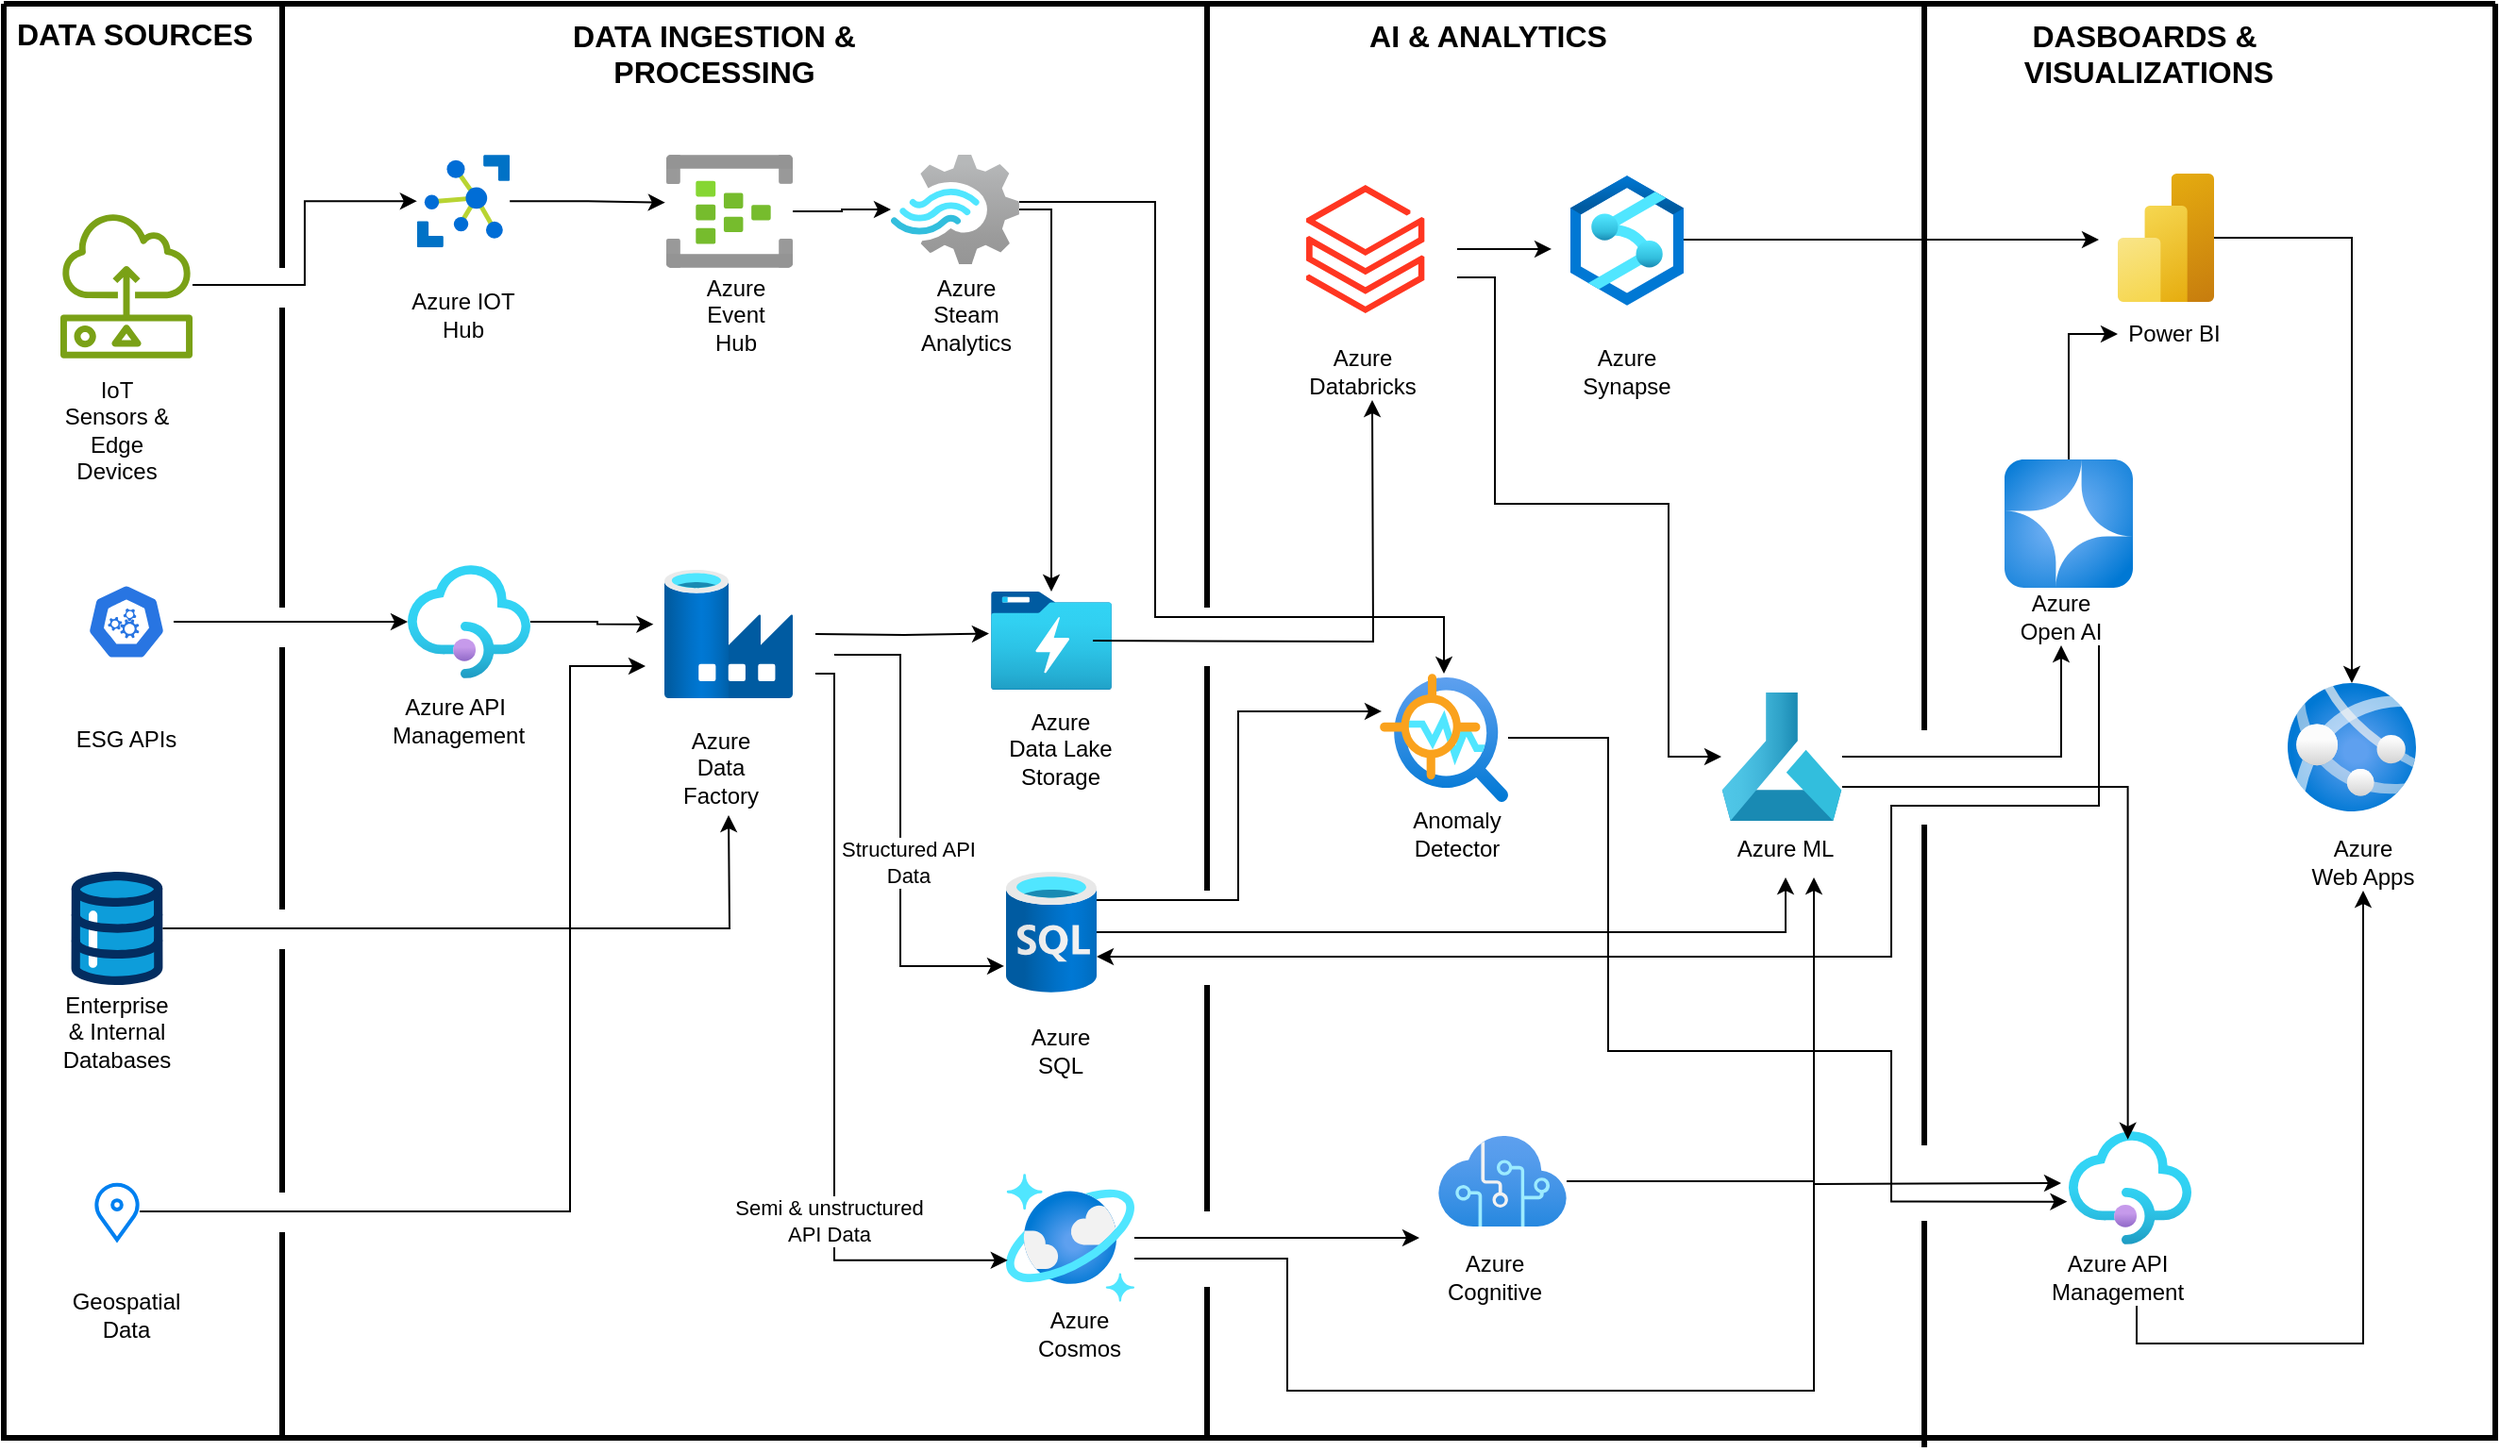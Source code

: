 <mxfile version="26.0.10">
  <diagram id="2f404044-711c-603c-8f00-f6bb4c023d3c" name="Page-1">
    <mxGraphModel dx="1960" dy="978" grid="1" gridSize="10" guides="1" tooltips="1" connect="1" arrows="1" fold="1" page="1" pageScale="1" pageWidth="827" pageHeight="1169" background="none" math="0" shadow="0">
      <root>
        <mxCell id="0" />
        <mxCell id="1" parent="0" />
        <mxCell id="nAowUgFZZCZa8e_7j0hr-587" value="" style="group" vertex="1" connectable="0" parent="1">
          <mxGeometry x="170" y="205" width="1320" height="760" as="geometry" />
        </mxCell>
        <mxCell id="63" value="" style="swimlane;shadow=0;align=right;startSize=0;collapsible=0;strokeWidth=3;labelBackgroundColor=none;" parent="nAowUgFZZCZa8e_7j0hr-587" vertex="1">
          <mxGeometry width="1320" height="760" as="geometry" />
        </mxCell>
        <mxCell id="322" style="edgeStyle=orthogonalEdgeStyle;rounded=0;html=1;labelBackgroundColor=none;startArrow=classic;startFill=1;startSize=4;endArrow=classic;endFill=1;endSize=4;jettySize=auto;orthogonalLoop=1;strokeWidth=2;fontSize=12;fontColor=default;entryX=1;entryY=0.25;" parent="63" target="296" edge="1">
          <mxGeometry relative="1" as="geometry">
            <Array as="points">
              <mxPoint x="465" y="37" />
              <mxPoint x="935" y="37" />
              <mxPoint x="935" y="299" />
            </Array>
            <mxPoint x="465" y="333.639" as="sourcePoint" />
          </mxGeometry>
        </mxCell>
        <mxCell id="102" value="DATA SOURCES" style="text;html=1;align=left;verticalAlign=top;shadow=0;dashed=0;strokeColor=none;fillColor=none;labelBackgroundColor=none;fontStyle=1;fontSize=16;spacingLeft=5;" parent="63" vertex="1">
          <mxGeometry width="120" height="20" as="geometry" />
        </mxCell>
        <mxCell id="nAowUgFZZCZa8e_7j0hr-443" value="" style="group" vertex="1" connectable="0" parent="63">
          <mxGeometry x="30" y="460" width="60" height="100" as="geometry" />
        </mxCell>
        <mxCell id="nAowUgFZZCZa8e_7j0hr-440" value="" style="verticalLabelPosition=bottom;aspect=fixed;html=1;shape=mxgraph.salesforce.data;" vertex="1" parent="nAowUgFZZCZa8e_7j0hr-443">
          <mxGeometry x="5.7" width="48.6" height="60" as="geometry" />
        </mxCell>
        <mxCell id="nAowUgFZZCZa8e_7j0hr-441" value="Enterprise &amp;amp; Internal Databases" style="text;html=1;align=center;verticalAlign=middle;whiteSpace=wrap;rounded=0;" vertex="1" parent="nAowUgFZZCZa8e_7j0hr-443">
          <mxGeometry y="70" width="60" height="30" as="geometry" />
        </mxCell>
        <mxCell id="nAowUgFZZCZa8e_7j0hr-445" value="" style="group" vertex="1" connectable="0" parent="63">
          <mxGeometry x="35" y="267.5" width="60" height="97.5" as="geometry" />
        </mxCell>
        <mxCell id="nAowUgFZZCZa8e_7j0hr-453" value="" style="group" vertex="1" connectable="0" parent="nAowUgFZZCZa8e_7j0hr-445">
          <mxGeometry width="60" height="97.5" as="geometry" />
        </mxCell>
        <mxCell id="nAowUgFZZCZa8e_7j0hr-465" value="" style="group" vertex="1" connectable="0" parent="nAowUgFZZCZa8e_7j0hr-453">
          <mxGeometry y="40" width="60" height="97.5" as="geometry" />
        </mxCell>
        <mxCell id="nAowUgFZZCZa8e_7j0hr-437" value="" style="aspect=fixed;sketch=0;html=1;dashed=0;whitespace=wrap;verticalLabelPosition=bottom;verticalAlign=top;fillColor=#2875E2;strokeColor=#ffffff;points=[[0.005,0.63,0],[0.1,0.2,0],[0.9,0.2,0],[0.5,0,0],[0.995,0.63,0],[0.72,0.99,0],[0.5,1,0],[0.28,0.99,0]];shape=mxgraph.kubernetes.icon2;prIcon=api;container=1;" vertex="1" collapsed="1" parent="nAowUgFZZCZa8e_7j0hr-465">
          <mxGeometry x="5" width="50" height="40" as="geometry">
            <mxRectangle x="5" width="50" height="48" as="alternateBounds" />
          </mxGeometry>
        </mxCell>
        <mxCell id="nAowUgFZZCZa8e_7j0hr-439" value="ESG APIs" style="text;html=1;align=center;verticalAlign=middle;whiteSpace=wrap;rounded=0;" vertex="1" parent="nAowUgFZZCZa8e_7j0hr-465">
          <mxGeometry y="67.5" width="60" height="30" as="geometry" />
        </mxCell>
        <mxCell id="nAowUgFZZCZa8e_7j0hr-454" value="" style="group" vertex="1" connectable="0" parent="63">
          <mxGeometry x="30" y="110" width="70" height="131" as="geometry" />
        </mxCell>
        <mxCell id="nAowUgFZZCZa8e_7j0hr-435" value="" style="sketch=0;outlineConnect=0;fontColor=#232F3E;gradientColor=none;fillColor=#7AA116;strokeColor=none;dashed=0;verticalLabelPosition=bottom;verticalAlign=top;align=center;html=1;fontSize=12;fontStyle=0;aspect=fixed;pointerEvents=1;shape=mxgraph.aws4.sensor;" vertex="1" parent="nAowUgFZZCZa8e_7j0hr-454">
          <mxGeometry width="70" height="78" as="geometry" />
        </mxCell>
        <mxCell id="nAowUgFZZCZa8e_7j0hr-436" value="IoT Sensors &amp;amp; Edge Devices" style="text;html=1;align=center;verticalAlign=middle;whiteSpace=wrap;rounded=0;" vertex="1" parent="nAowUgFZZCZa8e_7j0hr-454">
          <mxGeometry y="101" width="60" height="30" as="geometry" />
        </mxCell>
        <mxCell id="nAowUgFZZCZa8e_7j0hr-461" value="" style="group" vertex="1" connectable="0" parent="63">
          <mxGeometry x="35" y="625" width="60" height="85" as="geometry" />
        </mxCell>
        <mxCell id="nAowUgFZZCZa8e_7j0hr-459" value="" style="html=1;verticalLabelPosition=bottom;align=center;labelBackgroundColor=#ffffff;verticalAlign=top;strokeWidth=2;strokeColor=#0080F0;shadow=0;dashed=0;shape=mxgraph.ios7.icons.location;" vertex="1" parent="nAowUgFZZCZa8e_7j0hr-461">
          <mxGeometry x="13" width="24" height="30" as="geometry" />
        </mxCell>
        <mxCell id="nAowUgFZZCZa8e_7j0hr-460" value="Geospatial Data" style="text;html=1;align=center;verticalAlign=middle;whiteSpace=wrap;rounded=0;" vertex="1" parent="nAowUgFZZCZa8e_7j0hr-461">
          <mxGeometry y="55" width="60" height="30" as="geometry" />
        </mxCell>
        <mxCell id="nAowUgFZZCZa8e_7j0hr-471" value="" style="group" vertex="1" connectable="0" parent="63">
          <mxGeometry x="214" y="80" width="59" height="100" as="geometry" />
        </mxCell>
        <mxCell id="nAowUgFZZCZa8e_7j0hr-468" value="" style="image;sketch=0;aspect=fixed;html=1;points=[];align=center;fontSize=12;image=img/lib/mscae/Azure_IoT_Hub.svg;" vertex="1" parent="nAowUgFZZCZa8e_7j0hr-471">
          <mxGeometry x="4.917" width="49.167" height="49.167" as="geometry" />
        </mxCell>
        <mxCell id="nAowUgFZZCZa8e_7j0hr-470" value="Azure IOT Hub" style="text;html=1;align=center;verticalAlign=middle;whiteSpace=wrap;rounded=0;" vertex="1" parent="nAowUgFZZCZa8e_7j0hr-471">
          <mxGeometry y="70" width="59" height="30" as="geometry" />
        </mxCell>
        <mxCell id="nAowUgFZZCZa8e_7j0hr-472" style="edgeStyle=orthogonalEdgeStyle;rounded=0;orthogonalLoop=1;jettySize=auto;html=1;" edge="1" parent="63" source="nAowUgFZZCZa8e_7j0hr-435" target="nAowUgFZZCZa8e_7j0hr-468">
          <mxGeometry relative="1" as="geometry" />
        </mxCell>
        <mxCell id="nAowUgFZZCZa8e_7j0hr-473" value="DATA INGESTION &amp;amp;&lt;div&gt;PROCESSING&lt;/div&gt;" style="text;html=1;align=center;verticalAlign=top;shadow=0;dashed=0;strokeColor=none;fillColor=none;labelBackgroundColor=none;fontStyle=1;fontSize=16;spacingLeft=5;" vertex="1" parent="63">
          <mxGeometry x="313.5" y="1" width="120" height="30" as="geometry" />
        </mxCell>
        <mxCell id="nAowUgFZZCZa8e_7j0hr-474" value="" style="image;aspect=fixed;html=1;points=[];align=center;fontSize=12;image=img/lib/azure2/app_services/API_Management_Services.svg;" vertex="1" parent="63">
          <mxGeometry x="214" y="297.5" width="65" height="60" as="geometry" />
        </mxCell>
        <mxCell id="nAowUgFZZCZa8e_7j0hr-475" value="Azure API&amp;nbsp;&lt;div&gt;Management&lt;/div&gt;" style="text;html=1;align=center;verticalAlign=middle;whiteSpace=wrap;rounded=0;" vertex="1" parent="63">
          <mxGeometry x="210.5" y="365" width="60" height="30" as="geometry" />
        </mxCell>
        <mxCell id="nAowUgFZZCZa8e_7j0hr-477" style="edgeStyle=orthogonalEdgeStyle;rounded=0;orthogonalLoop=1;jettySize=auto;html=1;" edge="1" parent="63" source="nAowUgFZZCZa8e_7j0hr-437" target="nAowUgFZZCZa8e_7j0hr-474">
          <mxGeometry relative="1" as="geometry" />
        </mxCell>
        <mxCell id="nAowUgFZZCZa8e_7j0hr-480" value="" style="group" vertex="1" connectable="0" parent="63">
          <mxGeometry x="350" y="300" width="68" height="120" as="geometry" />
        </mxCell>
        <mxCell id="nAowUgFZZCZa8e_7j0hr-478" value="" style="image;aspect=fixed;html=1;points=[];align=center;fontSize=12;image=img/lib/azure2/databases/Data_Factory.svg;" vertex="1" parent="nAowUgFZZCZa8e_7j0hr-480">
          <mxGeometry width="68" height="68" as="geometry" />
        </mxCell>
        <mxCell id="nAowUgFZZCZa8e_7j0hr-479" value="Azure&lt;div&gt;Data Factory&lt;/div&gt;" style="text;html=1;align=center;verticalAlign=middle;whiteSpace=wrap;rounded=0;" vertex="1" parent="nAowUgFZZCZa8e_7j0hr-480">
          <mxGeometry y="90" width="60" height="30" as="geometry" />
        </mxCell>
        <mxCell id="nAowUgFZZCZa8e_7j0hr-482" style="edgeStyle=orthogonalEdgeStyle;rounded=0;orthogonalLoop=1;jettySize=auto;html=1;entryX=-0.085;entryY=0.424;entryDx=0;entryDy=0;entryPerimeter=0;" edge="1" parent="63" source="nAowUgFZZCZa8e_7j0hr-474" target="nAowUgFZZCZa8e_7j0hr-478">
          <mxGeometry relative="1" as="geometry" />
        </mxCell>
        <mxCell id="nAowUgFZZCZa8e_7j0hr-488" style="edgeStyle=orthogonalEdgeStyle;rounded=0;orthogonalLoop=1;jettySize=auto;html=1;" edge="1" parent="63" source="nAowUgFZZCZa8e_7j0hr-440">
          <mxGeometry relative="1" as="geometry">
            <mxPoint x="384" y="430" as="targetPoint" />
          </mxGeometry>
        </mxCell>
        <mxCell id="nAowUgFZZCZa8e_7j0hr-492" style="edgeStyle=orthogonalEdgeStyle;rounded=0;orthogonalLoop=1;jettySize=auto;html=1;" edge="1" parent="63" source="nAowUgFZZCZa8e_7j0hr-459">
          <mxGeometry relative="1" as="geometry">
            <mxPoint x="340" y="351" as="targetPoint" />
            <Array as="points">
              <mxPoint x="300" y="640" />
              <mxPoint x="300" y="351" />
            </Array>
          </mxGeometry>
        </mxCell>
        <mxCell id="nAowUgFZZCZa8e_7j0hr-495" value="" style="group" vertex="1" connectable="0" parent="63">
          <mxGeometry x="351" y="80" width="67" height="100" as="geometry" />
        </mxCell>
        <mxCell id="nAowUgFZZCZa8e_7j0hr-493" value="" style="image;aspect=fixed;html=1;points=[];align=center;fontSize=12;image=img/lib/azure2/analytics/Event_Hubs.svg;" vertex="1" parent="nAowUgFZZCZa8e_7j0hr-495">
          <mxGeometry width="67" height="60" as="geometry" />
        </mxCell>
        <mxCell id="nAowUgFZZCZa8e_7j0hr-494" value="Azure Event&lt;div&gt;Hub&lt;/div&gt;" style="text;html=1;align=center;verticalAlign=middle;whiteSpace=wrap;rounded=0;" vertex="1" parent="nAowUgFZZCZa8e_7j0hr-495">
          <mxGeometry x="7" y="70" width="60" height="30" as="geometry" />
        </mxCell>
        <mxCell id="nAowUgFZZCZa8e_7j0hr-496" style="edgeStyle=orthogonalEdgeStyle;rounded=0;orthogonalLoop=1;jettySize=auto;html=1;entryX=-0.009;entryY=0.423;entryDx=0;entryDy=0;entryPerimeter=0;" edge="1" parent="63" source="nAowUgFZZCZa8e_7j0hr-468" target="nAowUgFZZCZa8e_7j0hr-493">
          <mxGeometry relative="1" as="geometry" />
        </mxCell>
        <mxCell id="nAowUgFZZCZa8e_7j0hr-506" style="edgeStyle=orthogonalEdgeStyle;rounded=0;orthogonalLoop=1;jettySize=auto;html=1;" edge="1" parent="63" source="nAowUgFZZCZa8e_7j0hr-497" target="nAowUgFZZCZa8e_7j0hr-504">
          <mxGeometry relative="1" as="geometry">
            <Array as="points">
              <mxPoint x="555" y="109" />
            </Array>
          </mxGeometry>
        </mxCell>
        <mxCell id="nAowUgFZZCZa8e_7j0hr-497" value="" style="image;aspect=fixed;html=1;points=[];align=center;fontSize=12;image=img/lib/azure2/analytics/Stream_Analytics_Jobs.svg;" vertex="1" parent="63">
          <mxGeometry x="470" y="80" width="68" height="58.0" as="geometry" />
        </mxCell>
        <mxCell id="nAowUgFZZCZa8e_7j0hr-503" style="edgeStyle=orthogonalEdgeStyle;rounded=0;orthogonalLoop=1;jettySize=auto;html=1;" edge="1" parent="63" source="nAowUgFZZCZa8e_7j0hr-493" target="nAowUgFZZCZa8e_7j0hr-497">
          <mxGeometry relative="1" as="geometry" />
        </mxCell>
        <mxCell id="nAowUgFZZCZa8e_7j0hr-504" value="" style="image;aspect=fixed;html=1;points=[];align=center;fontSize=12;image=img/lib/azure2/analytics/Data_Lake_Store_Gen1.svg;" vertex="1" parent="63">
          <mxGeometry x="523" y="311.5" width="64" height="52" as="geometry" />
        </mxCell>
        <mxCell id="nAowUgFZZCZa8e_7j0hr-508" style="edgeStyle=orthogonalEdgeStyle;rounded=0;orthogonalLoop=1;jettySize=auto;html=1;entryX=-0.016;entryY=0.429;entryDx=0;entryDy=0;entryPerimeter=0;" edge="1" parent="63" target="nAowUgFZZCZa8e_7j0hr-504">
          <mxGeometry relative="1" as="geometry">
            <mxPoint x="430" y="334" as="sourcePoint" />
          </mxGeometry>
        </mxCell>
        <mxCell id="nAowUgFZZCZa8e_7j0hr-599" style="edgeStyle=orthogonalEdgeStyle;rounded=0;orthogonalLoop=1;jettySize=auto;html=1;entryX=0.5;entryY=1;entryDx=0;entryDy=0;" edge="1" parent="63" source="nAowUgFZZCZa8e_7j0hr-509" target="nAowUgFZZCZa8e_7j0hr-530">
          <mxGeometry relative="1" as="geometry">
            <Array as="points">
              <mxPoint x="944" y="492" />
            </Array>
          </mxGeometry>
        </mxCell>
        <mxCell id="nAowUgFZZCZa8e_7j0hr-509" value="" style="image;aspect=fixed;html=1;points=[];align=center;fontSize=12;image=img/lib/azure2/databases/SQL_Database.svg;" vertex="1" parent="63">
          <mxGeometry x="531" y="460" width="48" height="64" as="geometry" />
        </mxCell>
        <mxCell id="nAowUgFZZCZa8e_7j0hr-511" style="edgeStyle=orthogonalEdgeStyle;rounded=0;orthogonalLoop=1;jettySize=auto;html=1;entryX=-0.021;entryY=0.781;entryDx=0;entryDy=0;entryPerimeter=0;" edge="1" parent="63" target="nAowUgFZZCZa8e_7j0hr-509">
          <mxGeometry relative="1" as="geometry">
            <mxPoint x="440" y="345" as="sourcePoint" />
            <Array as="points">
              <mxPoint x="475" y="345" />
              <mxPoint x="475" y="510" />
            </Array>
          </mxGeometry>
        </mxCell>
        <mxCell id="nAowUgFZZCZa8e_7j0hr-601" style="edgeStyle=orthogonalEdgeStyle;rounded=0;orthogonalLoop=1;jettySize=auto;html=1;entryX=0.75;entryY=1;entryDx=0;entryDy=0;" edge="1" parent="63" source="nAowUgFZZCZa8e_7j0hr-512" target="nAowUgFZZCZa8e_7j0hr-530">
          <mxGeometry relative="1" as="geometry">
            <Array as="points">
              <mxPoint x="680" y="665" />
              <mxPoint x="680" y="735" />
              <mxPoint x="959" y="735" />
            </Array>
          </mxGeometry>
        </mxCell>
        <mxCell id="nAowUgFZZCZa8e_7j0hr-614" style="edgeStyle=orthogonalEdgeStyle;rounded=0;orthogonalLoop=1;jettySize=auto;html=1;" edge="1" parent="63" source="nAowUgFZZCZa8e_7j0hr-512">
          <mxGeometry relative="1" as="geometry">
            <mxPoint x="750" y="654.0" as="targetPoint" />
          </mxGeometry>
        </mxCell>
        <mxCell id="nAowUgFZZCZa8e_7j0hr-512" value="" style="image;aspect=fixed;html=1;points=[];align=center;fontSize=12;image=img/lib/azure2/databases/Azure_Cosmos_DB.svg;" vertex="1" parent="63">
          <mxGeometry x="531" y="620" width="68" height="68" as="geometry" />
        </mxCell>
        <mxCell id="nAowUgFZZCZa8e_7j0hr-514" style="edgeStyle=orthogonalEdgeStyle;rounded=0;orthogonalLoop=1;jettySize=auto;html=1;entryX=0.013;entryY=0.675;entryDx=0;entryDy=0;entryPerimeter=0;" edge="1" parent="63" target="nAowUgFZZCZa8e_7j0hr-512">
          <mxGeometry relative="1" as="geometry">
            <mxPoint x="430" y="355" as="sourcePoint" />
            <Array as="points">
              <mxPoint x="440" y="355" />
              <mxPoint x="440" y="666" />
            </Array>
          </mxGeometry>
        </mxCell>
        <mxCell id="nAowUgFZZCZa8e_7j0hr-543" value="Structured API&lt;div&gt;Data&lt;/div&gt;" style="edgeLabel;html=1;align=center;verticalAlign=middle;resizable=0;points=[];" vertex="1" connectable="0" parent="nAowUgFZZCZa8e_7j0hr-514">
          <mxGeometry x="-0.473" y="-1" relative="1" as="geometry">
            <mxPoint x="40" y="1" as="offset" />
          </mxGeometry>
        </mxCell>
        <mxCell id="nAowUgFZZCZa8e_7j0hr-544" value="Semi &amp;amp; unstructured&lt;div&gt;API Data&lt;/div&gt;" style="edgeLabel;html=1;align=center;verticalAlign=middle;resizable=0;points=[];" vertex="1" connectable="0" parent="nAowUgFZZCZa8e_7j0hr-514">
          <mxGeometry x="0.349" y="-3" relative="1" as="geometry">
            <mxPoint y="21" as="offset" />
          </mxGeometry>
        </mxCell>
        <mxCell id="nAowUgFZZCZa8e_7j0hr-517" value="" style="image;aspect=fixed;html=1;points=[];align=center;fontSize=12;image=img/lib/azure2/analytics/Azure_Databricks.svg;" vertex="1" parent="63">
          <mxGeometry x="690" y="96" width="62.8" height="68" as="geometry" />
        </mxCell>
        <mxCell id="nAowUgFZZCZa8e_7j0hr-529" value="" style="image;aspect=fixed;html=1;points=[];align=center;fontSize=12;image=img/lib/azure2/ai_machine_learning/Machine_Learning.svg;" vertex="1" parent="63">
          <mxGeometry x="910" y="365" width="64" height="68" as="geometry" />
        </mxCell>
        <mxCell id="nAowUgFZZCZa8e_7j0hr-542" style="edgeStyle=orthogonalEdgeStyle;rounded=0;orthogonalLoop=1;jettySize=auto;html=1;" edge="1" parent="63" target="nAowUgFZZCZa8e_7j0hr-529">
          <mxGeometry relative="1" as="geometry">
            <mxPoint x="770" y="145" as="sourcePoint" />
            <mxPoint x="870" y="350" as="targetPoint" />
            <Array as="points">
              <mxPoint x="790" y="145" />
              <mxPoint x="790" y="265" />
              <mxPoint x="882" y="265" />
              <mxPoint x="882" y="399" />
            </Array>
          </mxGeometry>
        </mxCell>
        <mxCell id="nAowUgFZZCZa8e_7j0hr-532" value="" style="image;aspect=fixed;html=1;points=[];align=center;fontSize=12;image=img/lib/azure2/ai_machine_learning/Azure_OpenAI.svg;" vertex="1" parent="63">
          <mxGeometry x="1060" y="241.5" width="68" height="68" as="geometry" />
        </mxCell>
        <mxCell id="nAowUgFZZCZa8e_7j0hr-530" value="Azure ML" style="text;html=1;align=center;verticalAlign=middle;whiteSpace=wrap;rounded=0;" vertex="1" parent="63">
          <mxGeometry x="914" y="433" width="60" height="30" as="geometry" />
        </mxCell>
        <mxCell id="nAowUgFZZCZa8e_7j0hr-501" value="Azure Steam&lt;div&gt;Analytics&lt;/div&gt;" style="text;html=1;align=center;verticalAlign=middle;whiteSpace=wrap;rounded=0;" vertex="1" parent="nAowUgFZZCZa8e_7j0hr-587">
          <mxGeometry x="480" y="150" width="60" height="30" as="geometry" />
        </mxCell>
        <mxCell id="nAowUgFZZCZa8e_7j0hr-505" value="Azure Data Lake&lt;div&gt;Storage&lt;/div&gt;" style="text;html=1;align=center;verticalAlign=middle;whiteSpace=wrap;rounded=0;" vertex="1" parent="nAowUgFZZCZa8e_7j0hr-587">
          <mxGeometry x="530" y="380" width="60" height="30" as="geometry" />
        </mxCell>
        <mxCell id="nAowUgFZZCZa8e_7j0hr-510" value="Azure SQL" style="text;html=1;align=center;verticalAlign=middle;whiteSpace=wrap;rounded=0;" vertex="1" parent="nAowUgFZZCZa8e_7j0hr-587">
          <mxGeometry x="530" y="540" width="60" height="30" as="geometry" />
        </mxCell>
        <mxCell id="nAowUgFZZCZa8e_7j0hr-513" value="Azure&lt;div&gt;Cosmos&lt;/div&gt;" style="text;html=1;align=center;verticalAlign=middle;whiteSpace=wrap;rounded=0;" vertex="1" parent="nAowUgFZZCZa8e_7j0hr-587">
          <mxGeometry x="540" y="690" width="60" height="30" as="geometry" />
        </mxCell>
        <mxCell id="nAowUgFZZCZa8e_7j0hr-515" value="" style="line;strokeWidth=3;direction=south;html=1;shadow=0;labelBackgroundColor=none;fillColor=none;fontSize=12;align=right;" vertex="1" parent="nAowUgFZZCZa8e_7j0hr-587">
          <mxGeometry x="635" y="1" width="5" height="319" as="geometry" />
        </mxCell>
        <mxCell id="nAowUgFZZCZa8e_7j0hr-516" value="AI &amp;amp; ANALYTICS" style="text;html=1;align=center;verticalAlign=top;shadow=0;dashed=0;strokeColor=none;fillColor=none;labelBackgroundColor=none;fontStyle=1;fontSize=16;spacingLeft=5;" vertex="1" parent="nAowUgFZZCZa8e_7j0hr-587">
          <mxGeometry x="723.5" y="1" width="120" height="30" as="geometry" />
        </mxCell>
        <mxCell id="nAowUgFZZCZa8e_7j0hr-518" value="Azure&lt;div&gt;Databricks&lt;/div&gt;" style="text;html=1;align=center;verticalAlign=middle;whiteSpace=wrap;rounded=0;" vertex="1" parent="nAowUgFZZCZa8e_7j0hr-587">
          <mxGeometry x="690" y="180" width="60" height="30" as="geometry" />
        </mxCell>
        <mxCell id="nAowUgFZZCZa8e_7j0hr-519" style="edgeStyle=orthogonalEdgeStyle;rounded=0;orthogonalLoop=1;jettySize=auto;html=1;entryX=0.75;entryY=1;entryDx=0;entryDy=0;" edge="1" parent="nAowUgFZZCZa8e_7j0hr-587">
          <mxGeometry relative="1" as="geometry">
            <mxPoint x="577" y="337.5" as="sourcePoint" />
            <mxPoint x="725" y="210" as="targetPoint" />
          </mxGeometry>
        </mxCell>
        <mxCell id="nAowUgFZZCZa8e_7j0hr-576" style="edgeStyle=orthogonalEdgeStyle;rounded=0;orthogonalLoop=1;jettySize=auto;html=1;" edge="1" parent="nAowUgFZZCZa8e_7j0hr-587" source="nAowUgFZZCZa8e_7j0hr-520">
          <mxGeometry relative="1" as="geometry">
            <mxPoint x="1110" y="125" as="targetPoint" />
          </mxGeometry>
        </mxCell>
        <mxCell id="nAowUgFZZCZa8e_7j0hr-520" value="" style="image;aspect=fixed;html=1;points=[];align=center;fontSize=12;image=img/lib/azure2/analytics/Azure_Synapse_Analytics.svg;" vertex="1" parent="nAowUgFZZCZa8e_7j0hr-587">
          <mxGeometry x="830" y="91" width="60" height="69" as="geometry" />
        </mxCell>
        <mxCell id="nAowUgFZZCZa8e_7j0hr-521" value="Azure Synapse" style="text;html=1;align=center;verticalAlign=middle;whiteSpace=wrap;rounded=0;" vertex="1" parent="nAowUgFZZCZa8e_7j0hr-587">
          <mxGeometry x="830" y="180" width="60" height="30" as="geometry" />
        </mxCell>
        <mxCell id="nAowUgFZZCZa8e_7j0hr-522" style="edgeStyle=orthogonalEdgeStyle;rounded=0;orthogonalLoop=1;jettySize=auto;html=1;entryX=0.167;entryY=0.565;entryDx=0;entryDy=0;entryPerimeter=0;" edge="1" parent="nAowUgFZZCZa8e_7j0hr-587">
          <mxGeometry relative="1" as="geometry">
            <mxPoint x="770" y="130" as="sourcePoint" />
            <mxPoint x="820.02" y="129.985" as="targetPoint" />
          </mxGeometry>
        </mxCell>
        <mxCell id="nAowUgFZZCZa8e_7j0hr-577" style="edgeStyle=orthogonalEdgeStyle;rounded=0;orthogonalLoop=1;jettySize=auto;html=1;" edge="1" parent="nAowUgFZZCZa8e_7j0hr-587" source="nAowUgFZZCZa8e_7j0hr-523" target="nAowUgFZZCZa8e_7j0hr-568">
          <mxGeometry relative="1" as="geometry" />
        </mxCell>
        <mxCell id="nAowUgFZZCZa8e_7j0hr-523" value="" style="image;aspect=fixed;html=1;points=[];align=center;fontSize=12;image=img/lib/azure2/analytics/Power_BI_Embedded.svg;" vertex="1" parent="nAowUgFZZCZa8e_7j0hr-587">
          <mxGeometry x="1120" y="90" width="51" height="68" as="geometry" />
        </mxCell>
        <mxCell id="nAowUgFZZCZa8e_7j0hr-524" value="Power BI" style="text;html=1;align=center;verticalAlign=middle;whiteSpace=wrap;rounded=0;" vertex="1" parent="nAowUgFZZCZa8e_7j0hr-587">
          <mxGeometry x="1120" y="160" width="60" height="30" as="geometry" />
        </mxCell>
        <mxCell id="nAowUgFZZCZa8e_7j0hr-612" style="edgeStyle=orthogonalEdgeStyle;rounded=0;orthogonalLoop=1;jettySize=auto;html=1;" edge="1" parent="nAowUgFZZCZa8e_7j0hr-587" source="nAowUgFZZCZa8e_7j0hr-533" target="nAowUgFZZCZa8e_7j0hr-509">
          <mxGeometry relative="1" as="geometry">
            <Array as="points">
              <mxPoint x="1110" y="425" />
              <mxPoint x="1000" y="425" />
              <mxPoint x="1000" y="505" />
            </Array>
          </mxGeometry>
        </mxCell>
        <mxCell id="nAowUgFZZCZa8e_7j0hr-533" value="Azure Open AI" style="text;html=1;align=center;verticalAlign=middle;whiteSpace=wrap;rounded=0;" vertex="1" parent="nAowUgFZZCZa8e_7j0hr-587">
          <mxGeometry x="1060" y="310" width="60" height="30" as="geometry" />
        </mxCell>
        <mxCell id="nAowUgFZZCZa8e_7j0hr-613" style="edgeStyle=orthogonalEdgeStyle;rounded=0;orthogonalLoop=1;jettySize=auto;html=1;" edge="1" parent="nAowUgFZZCZa8e_7j0hr-587" source="nAowUgFZZCZa8e_7j0hr-537">
          <mxGeometry relative="1" as="geometry">
            <mxPoint x="1090" y="625" as="targetPoint" />
          </mxGeometry>
        </mxCell>
        <mxCell id="nAowUgFZZCZa8e_7j0hr-537" value="" style="image;aspect=fixed;html=1;points=[];align=center;fontSize=12;image=img/lib/azure2/ai_machine_learning/Cognitive_Services.svg;" vertex="1" parent="nAowUgFZZCZa8e_7j0hr-587">
          <mxGeometry x="760" y="600" width="68" height="48" as="geometry" />
        </mxCell>
        <mxCell id="nAowUgFZZCZa8e_7j0hr-539" value="Azure Cognitive" style="text;html=1;align=center;verticalAlign=middle;whiteSpace=wrap;rounded=0;" vertex="1" parent="nAowUgFZZCZa8e_7j0hr-587">
          <mxGeometry x="760" y="660" width="60" height="30" as="geometry" />
        </mxCell>
        <mxCell id="nAowUgFZZCZa8e_7j0hr-549" value="" style="line;strokeWidth=3;direction=south;html=1;shadow=0;labelBackgroundColor=none;fillColor=none;fontSize=12;align=right;" vertex="1" parent="nAowUgFZZCZa8e_7j0hr-587">
          <mxGeometry x="635" y="351" width="5" height="119" as="geometry" />
        </mxCell>
        <mxCell id="nAowUgFZZCZa8e_7j0hr-550" value="" style="line;strokeWidth=3;direction=south;html=1;shadow=0;labelBackgroundColor=none;fillColor=none;fontSize=12;align=right;" vertex="1" parent="nAowUgFZZCZa8e_7j0hr-587">
          <mxGeometry x="635" y="520" width="5" height="120" as="geometry" />
        </mxCell>
        <mxCell id="nAowUgFZZCZa8e_7j0hr-551" value="" style="line;strokeWidth=3;direction=south;html=1;shadow=0;labelBackgroundColor=none;fillColor=none;fontSize=12;align=right;" vertex="1" parent="nAowUgFZZCZa8e_7j0hr-587">
          <mxGeometry x="635" y="680" width="5" height="80" as="geometry" />
        </mxCell>
        <mxCell id="nAowUgFZZCZa8e_7j0hr-552" value="" style="line;strokeWidth=3;direction=south;html=1;shadow=0;labelBackgroundColor=none;fillColor=none;fontSize=12;align=right;" vertex="1" parent="nAowUgFZZCZa8e_7j0hr-587">
          <mxGeometry x="145" y="1" width="5" height="139" as="geometry" />
        </mxCell>
        <mxCell id="nAowUgFZZCZa8e_7j0hr-553" value="" style="line;strokeWidth=3;direction=south;html=1;shadow=0;labelBackgroundColor=none;fillColor=none;fontSize=12;align=right;" vertex="1" parent="nAowUgFZZCZa8e_7j0hr-587">
          <mxGeometry x="145" y="161" width="5" height="159" as="geometry" />
        </mxCell>
        <mxCell id="nAowUgFZZCZa8e_7j0hr-554" value="" style="line;strokeWidth=3;direction=south;html=1;shadow=0;labelBackgroundColor=none;fillColor=none;fontSize=12;align=right;" vertex="1" parent="nAowUgFZZCZa8e_7j0hr-587">
          <mxGeometry x="145" y="341" width="5" height="139" as="geometry" />
        </mxCell>
        <mxCell id="nAowUgFZZCZa8e_7j0hr-555" value="" style="line;strokeWidth=3;direction=south;html=1;shadow=0;labelBackgroundColor=none;fillColor=none;fontSize=12;align=right;" vertex="1" parent="nAowUgFZZCZa8e_7j0hr-587">
          <mxGeometry x="145" y="501" width="5" height="129" as="geometry" />
        </mxCell>
        <mxCell id="nAowUgFZZCZa8e_7j0hr-556" value="" style="line;strokeWidth=3;direction=south;html=1;shadow=0;labelBackgroundColor=none;fillColor=none;fontSize=12;align=right;" vertex="1" parent="nAowUgFZZCZa8e_7j0hr-587">
          <mxGeometry x="145" y="651" width="5" height="109" as="geometry" />
        </mxCell>
        <mxCell id="nAowUgFZZCZa8e_7j0hr-557" value="DASBOARDS &amp;amp;&amp;nbsp;&lt;div&gt;VISUALIZATIONS&lt;/div&gt;" style="text;html=1;align=center;verticalAlign=top;shadow=0;dashed=0;strokeColor=none;fillColor=none;labelBackgroundColor=none;fontStyle=1;fontSize=16;spacingLeft=5;" vertex="1" parent="nAowUgFZZCZa8e_7j0hr-587">
          <mxGeometry x="1073.5" y="1" width="120" height="30" as="geometry" />
        </mxCell>
        <mxCell id="nAowUgFZZCZa8e_7j0hr-558" value="" style="image;aspect=fixed;html=1;points=[];align=center;fontSize=12;image=img/lib/azure2/app_services/API_Management_Services.svg;" vertex="1" parent="nAowUgFZZCZa8e_7j0hr-587">
          <mxGeometry x="1094" y="597.5" width="65" height="60" as="geometry" />
        </mxCell>
        <mxCell id="nAowUgFZZCZa8e_7j0hr-580" style="edgeStyle=orthogonalEdgeStyle;rounded=0;orthogonalLoop=1;jettySize=auto;html=1;entryX=0.5;entryY=1;entryDx=0;entryDy=0;" edge="1" parent="nAowUgFZZCZa8e_7j0hr-587" source="nAowUgFZZCZa8e_7j0hr-559" target="nAowUgFZZCZa8e_7j0hr-570">
          <mxGeometry relative="1" as="geometry">
            <Array as="points">
              <mxPoint x="1130" y="710" />
              <mxPoint x="1250" y="710" />
            </Array>
          </mxGeometry>
        </mxCell>
        <mxCell id="nAowUgFZZCZa8e_7j0hr-559" value="Azure API&lt;div&gt;Management&lt;/div&gt;" style="text;html=1;align=center;verticalAlign=middle;whiteSpace=wrap;rounded=0;" vertex="1" parent="nAowUgFZZCZa8e_7j0hr-587">
          <mxGeometry x="1090" y="660" width="60" height="30" as="geometry" />
        </mxCell>
        <mxCell id="nAowUgFZZCZa8e_7j0hr-568" value="" style="image;aspect=fixed;html=1;points=[];align=center;fontSize=12;image=img/lib/azure2/app_services/App_Services.svg;" vertex="1" parent="nAowUgFZZCZa8e_7j0hr-587">
          <mxGeometry x="1210" y="360" width="68" height="68" as="geometry" />
        </mxCell>
        <mxCell id="nAowUgFZZCZa8e_7j0hr-570" value="Azure Web Apps" style="text;html=1;align=center;verticalAlign=middle;whiteSpace=wrap;rounded=0;" vertex="1" parent="nAowUgFZZCZa8e_7j0hr-587">
          <mxGeometry x="1220" y="440" width="60" height="30" as="geometry" />
        </mxCell>
        <mxCell id="nAowUgFZZCZa8e_7j0hr-603" style="edgeStyle=orthogonalEdgeStyle;rounded=0;orthogonalLoop=1;jettySize=auto;html=1;entryX=0;entryY=0.5;entryDx=0;entryDy=0;" edge="1" parent="nAowUgFZZCZa8e_7j0hr-587" source="nAowUgFZZCZa8e_7j0hr-532" target="nAowUgFZZCZa8e_7j0hr-524">
          <mxGeometry relative="1" as="geometry" />
        </mxCell>
        <mxCell id="nAowUgFZZCZa8e_7j0hr-604" style="edgeStyle=orthogonalEdgeStyle;rounded=0;orthogonalLoop=1;jettySize=auto;html=1;entryX=0.5;entryY=1;entryDx=0;entryDy=0;" edge="1" parent="nAowUgFZZCZa8e_7j0hr-587" source="nAowUgFZZCZa8e_7j0hr-529" target="nAowUgFZZCZa8e_7j0hr-533">
          <mxGeometry relative="1" as="geometry" />
        </mxCell>
        <mxCell id="nAowUgFZZCZa8e_7j0hr-605" style="edgeStyle=orthogonalEdgeStyle;rounded=0;orthogonalLoop=1;jettySize=auto;html=1;entryX=0.482;entryY=0.073;entryDx=0;entryDy=0;entryPerimeter=0;" edge="1" parent="nAowUgFZZCZa8e_7j0hr-587" source="nAowUgFZZCZa8e_7j0hr-529" target="nAowUgFZZCZa8e_7j0hr-558">
          <mxGeometry relative="1" as="geometry">
            <Array as="points">
              <mxPoint x="1125" y="415" />
            </Array>
          </mxGeometry>
        </mxCell>
        <mxCell id="nAowUgFZZCZa8e_7j0hr-606" value="" style="image;aspect=fixed;html=1;points=[];align=center;fontSize=12;image=img/lib/azure2/ai_machine_learning/Anomaly_Detector.svg;" vertex="1" parent="1">
          <mxGeometry x="899" y="560" width="68" height="68" as="geometry" />
        </mxCell>
        <mxCell id="nAowUgFZZCZa8e_7j0hr-607" value="Anomaly Detector" style="text;html=1;align=center;verticalAlign=middle;whiteSpace=wrap;rounded=0;" vertex="1" parent="1">
          <mxGeometry x="910" y="630" width="60" height="30" as="geometry" />
        </mxCell>
        <mxCell id="nAowUgFZZCZa8e_7j0hr-608" style="edgeStyle=orthogonalEdgeStyle;rounded=0;orthogonalLoop=1;jettySize=auto;html=1;" edge="1" parent="1" source="nAowUgFZZCZa8e_7j0hr-497" target="nAowUgFZZCZa8e_7j0hr-606">
          <mxGeometry relative="1" as="geometry">
            <Array as="points">
              <mxPoint x="780" y="310" />
              <mxPoint x="780" y="530" />
              <mxPoint x="933" y="530" />
            </Array>
          </mxGeometry>
        </mxCell>
        <mxCell id="nAowUgFZZCZa8e_7j0hr-615" style="edgeStyle=orthogonalEdgeStyle;rounded=0;orthogonalLoop=1;jettySize=auto;html=1;entryX=0.015;entryY=0.294;entryDx=0;entryDy=0;entryPerimeter=0;" edge="1" parent="1" source="nAowUgFZZCZa8e_7j0hr-509" target="nAowUgFZZCZa8e_7j0hr-606">
          <mxGeometry relative="1" as="geometry">
            <Array as="points">
              <mxPoint x="824" y="680" />
              <mxPoint x="824" y="580" />
            </Array>
          </mxGeometry>
        </mxCell>
        <mxCell id="nAowUgFZZCZa8e_7j0hr-617" style="edgeStyle=orthogonalEdgeStyle;rounded=0;orthogonalLoop=1;jettySize=auto;html=1;entryX=-0.012;entryY=0.622;entryDx=0;entryDy=0;entryPerimeter=0;" edge="1" parent="1" source="nAowUgFZZCZa8e_7j0hr-606" target="nAowUgFZZCZa8e_7j0hr-558">
          <mxGeometry relative="1" as="geometry">
            <Array as="points">
              <mxPoint x="1020" y="594" />
              <mxPoint x="1020" y="760" />
              <mxPoint x="1170" y="760" />
              <mxPoint x="1170" y="840" />
            </Array>
          </mxGeometry>
        </mxCell>
        <mxCell id="nAowUgFZZCZa8e_7j0hr-618" value="" style="line;strokeWidth=3;direction=south;html=1;shadow=0;labelBackgroundColor=none;fillColor=none;fontSize=12;align=right;" vertex="1" parent="1">
          <mxGeometry x="1185" y="206" width="5" height="384" as="geometry" />
        </mxCell>
        <mxCell id="nAowUgFZZCZa8e_7j0hr-619" value="" style="line;strokeWidth=3;direction=south;html=1;shadow=0;labelBackgroundColor=none;fillColor=none;fontSize=12;align=right;" vertex="1" parent="1">
          <mxGeometry x="1185" y="640" width="5" height="170" as="geometry" />
        </mxCell>
        <mxCell id="nAowUgFZZCZa8e_7j0hr-620" value="" style="line;strokeWidth=3;direction=south;html=1;shadow=0;labelBackgroundColor=none;fillColor=none;fontSize=12;align=right;" vertex="1" parent="1">
          <mxGeometry x="1185" y="850" width="5" height="120" as="geometry" />
        </mxCell>
      </root>
    </mxGraphModel>
  </diagram>
</mxfile>
